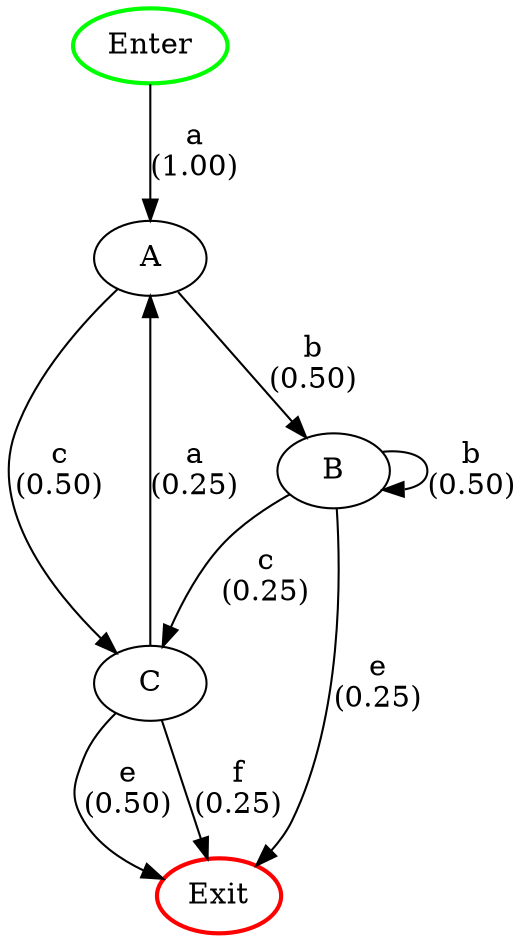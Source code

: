 
digraph Example {
    Enter; A; C; B; Exit;
    Enter [color=green,penwidth=2];
    Exit [color=red,penwidth=2];
    Enter -> A [label="a\n(1.00)"];
    A -> B [label="b\n(0.50)"];
    A -> C [label="c\n(0.50)"];
    B -> B [label="b\n(0.50)"];
    B -> C [label="c\n(0.25)"];
    B -> Exit [label="e\n(0.25)"];
    C -> A [label="a\n(0.25)"];
    C -> Exit [label="e\n(0.50)"];
    C -> Exit [label="f\n(0.25)"];
}

